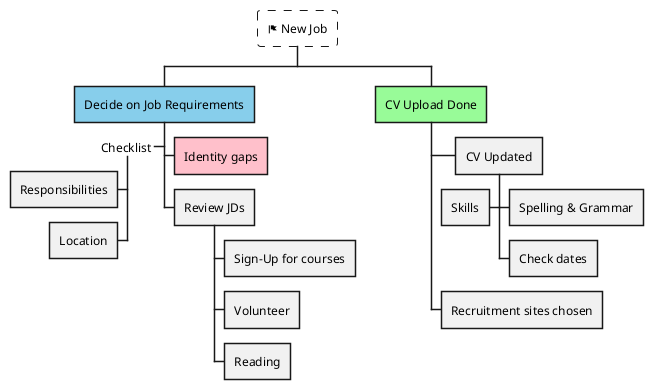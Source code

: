 @startwbs

<style>
rootNode {
    LineStyle 8.0;3.0
    LineColor blue  
    BackgroundColor white
    LineThickness 1.0
    RoundCorner 5
    Shadowing 0.0
}
</style>

+ <&flag> New Job
++[#SkyBlue] Decide on Job Requirements
+++[#pink] Identity gaps
+++ Review JDs
++++ Sign-Up for courses
++++ Volunteer
++++ Reading
++-_ Checklist
+++- Responsibilities
+++- Location
++[#paleGreen] CV Upload Done
+++ CV Updated
++++ Spelling & Grammar
++++ Check dates
---- Skills
+++ Recruitment sites chosen
@endwbs
